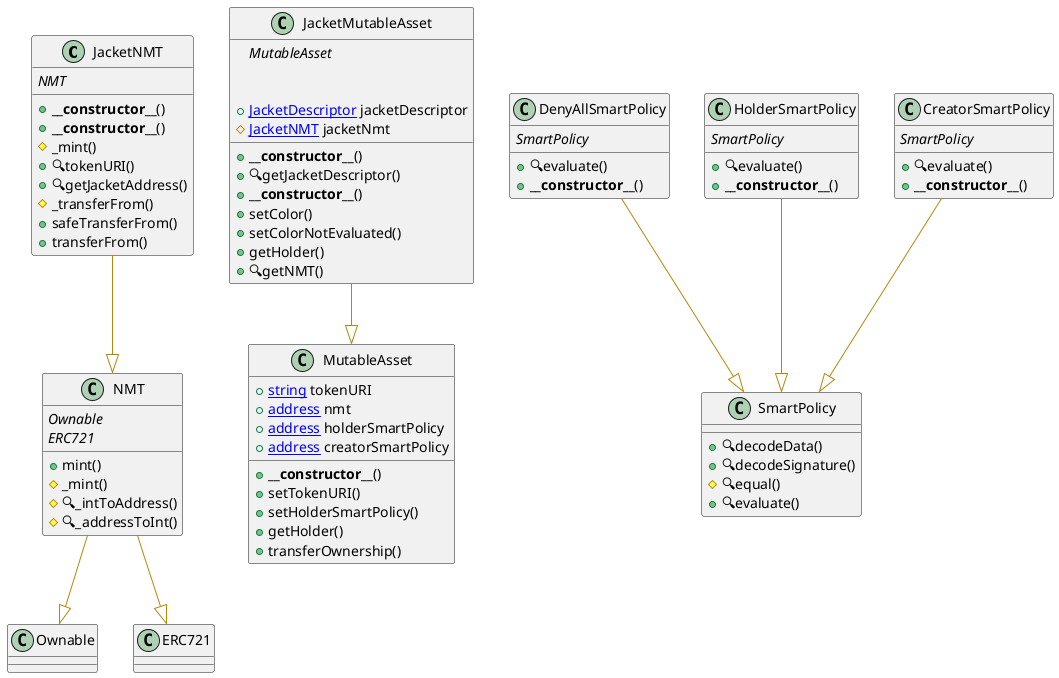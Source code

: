 @startuml
' -- generated by: https://marketplace.visualstudio.com/items?itemName=tintinweb.solidity-visual-auditor
'
' -- for auto-render install: https://marketplace.visualstudio.com/items?itemName=jebbs.plantuml
' -- options --

allowmixing

' -- classes --



class JacketNMT {
    ' -- inheritance --
	{abstract}NMT

    ' -- usingFor --

    ' -- vars --

    ' -- methods --
	+**__constructor__**()
	+**__constructor__**()
	#_mint()
	+🔍tokenURI()
	+🔍getJacketAddress()
	#_transferFrom()
	+safeTransferFrom()
	+transferFrom()

}
 JacketNMT --[#DarkGoldenRod]|> NMT
class NMT {
    ' -- inheritance --
	{abstract}Ownable
	{abstract}ERC721

    ' -- usingFor --

    ' -- vars --

    ' -- methods --
	+mint()
	#_mint()
	#🔍_intToAddress()
	#🔍_addressToInt()

}
' -- inheritance / usingFor --
NMT --[#DarkGoldenRod]|> Ownable
NMT --[#DarkGoldenRod]|> ERC721


class JacketMutableAsset {
    ' -- inheritance --
	{abstract}MutableAsset

    ' -- usingFor --

    ' -- vars --
	+[[JacketDescriptor]] jacketDescriptor
	#[[JacketNMT]] jacketNmt

    ' -- methods --
	+**__constructor__**()
	+🔍getJacketDescriptor()
	+**__constructor__**()
	+setColor()
	+setColorNotEvaluated()
	+getHolder()
	+🔍getNMT()

}
' -- inheritance / usingFor --
JacketMutableAsset --[#DarkGoldenRod]|> MutableAsset



class MutableAsset {
    ' -- inheritance --

    ' -- usingFor --

    ' -- vars --
	+[[string]] tokenURI
	+[[address]] nmt
	+[[address]] holderSmartPolicy
	+[[address]] creatorSmartPolicy

    ' -- methods --
	+**__constructor__**()
	+setTokenURI()
	+setHolderSmartPolicy()
	+getHolder()
	+transferOwnership()

}

class DenyAllSmartPolicy {
    ' -- inheritance --
	{abstract}SmartPolicy

    ' -- usingFor --

    ' -- vars --

    ' -- methods --
	+🔍evaluate()
	+**__constructor__**()

}
' -- inheritance / usingFor --
DenyAllSmartPolicy --[#DarkGoldenRod]|> SmartPolicy

class HolderSmartPolicy {
    ' -- inheritance --
	{abstract}SmartPolicy

    ' -- usingFor --

    ' -- vars --

    ' -- methods --
	+🔍evaluate()
	+**__constructor__**()

}
' -- inheritance / usingFor --
HolderSmartPolicy --[#DarkGoldenRod]|> SmartPolicy

class CreatorSmartPolicy {
    ' -- inheritance --
	{abstract}SmartPolicy

    ' -- usingFor --

    ' -- vars --

    ' -- methods --
	+🔍evaluate()
	+**__constructor__**()

}
' -- inheritance / usingFor --
CreatorSmartPolicy --[#DarkGoldenRod]|> SmartPolicy

class SmartPolicy {
    ' -- inheritance --

    ' -- usingFor --

    ' -- vars --

    ' -- methods --
	+🔍decodeData()
	+🔍decodeSignature()
	#🔍equal()
	+🔍evaluate()

}

@enduml